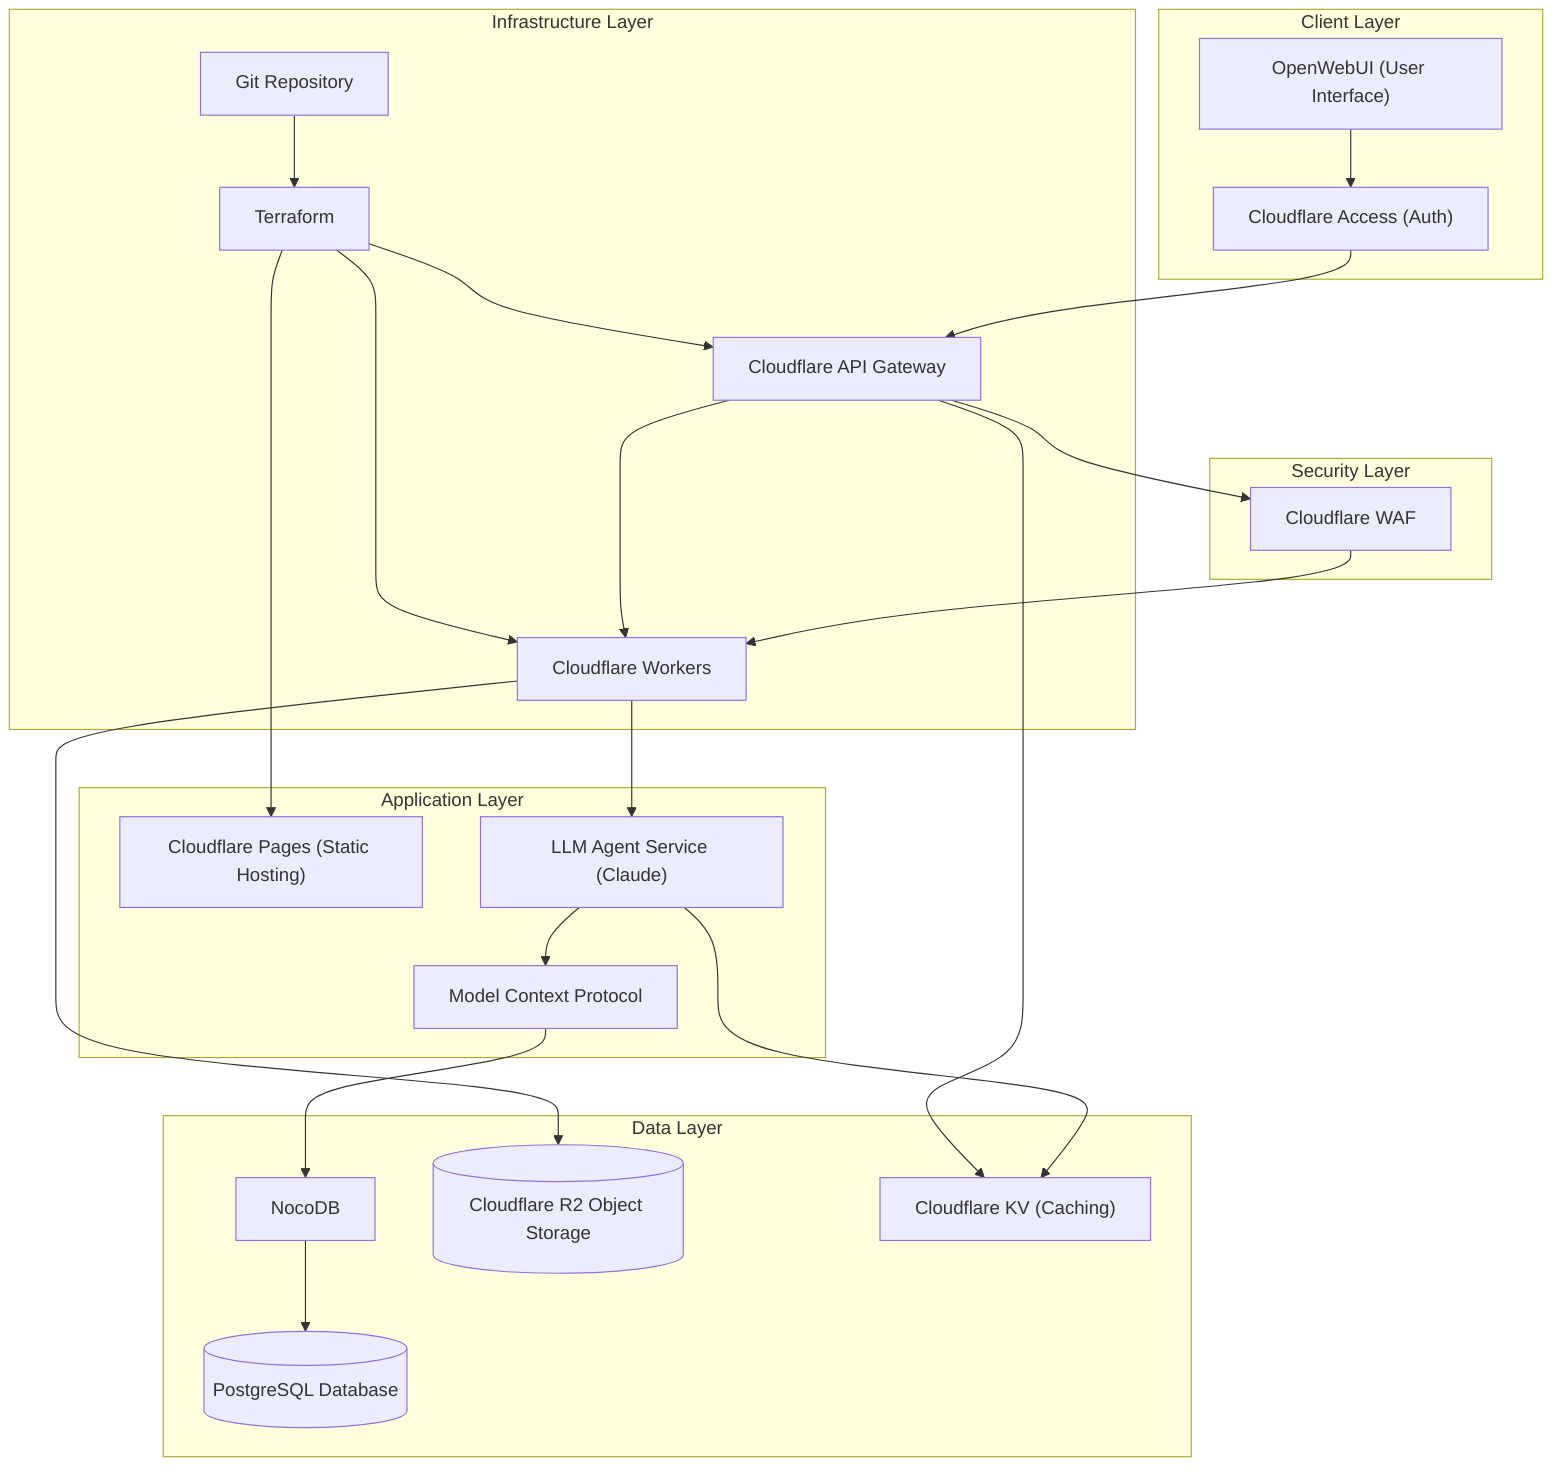 flowchart TB
    %% Client Layer
    subgraph Client["Client Layer"]
        UI["OpenWebUI (User Interface)"]
        Auth["Cloudflare Access (Auth)"]
    end

    %% Application Layer
    subgraph App["Application Layer"]
        Pages["Cloudflare Pages (Static Hosting)"]
        Agent["LLM Agent Service (Claude)"]
        MCP["Model Context Protocol"]
    end

    %% Data Layer
    subgraph Data["Data Layer"]
        NocoDB["NocoDB"]
        R2[(Cloudflare R2 Object Storage)]
        KV["Cloudflare KV (Caching)"]
        Postgres[(PostgreSQL Database)]
    end

    %% Infrastructure Layer
    subgraph Infra["Infrastructure Layer"]
        API["Cloudflare API Gateway"]
        Workers["Cloudflare Workers"]
        TF["Terraform"]
        Git["Git Repository"]
    end

    %% Security Layer
    subgraph Security["Security Layer"]
        WAF["Cloudflare WAF"]
    end

    %% Connections
    UI --> Auth
    Auth --> API
    API --> WAF
    WAF --> Workers
    Workers --> Agent
    Agent --> MCP
    Agent --> KV
    MCP --> NocoDB
    NocoDB --> Postgres
    Workers --> R2
    API --> KV
    API --> Workers
    TF --> Workers
    TF --> Pages
    TF --> API
    Git --> TF